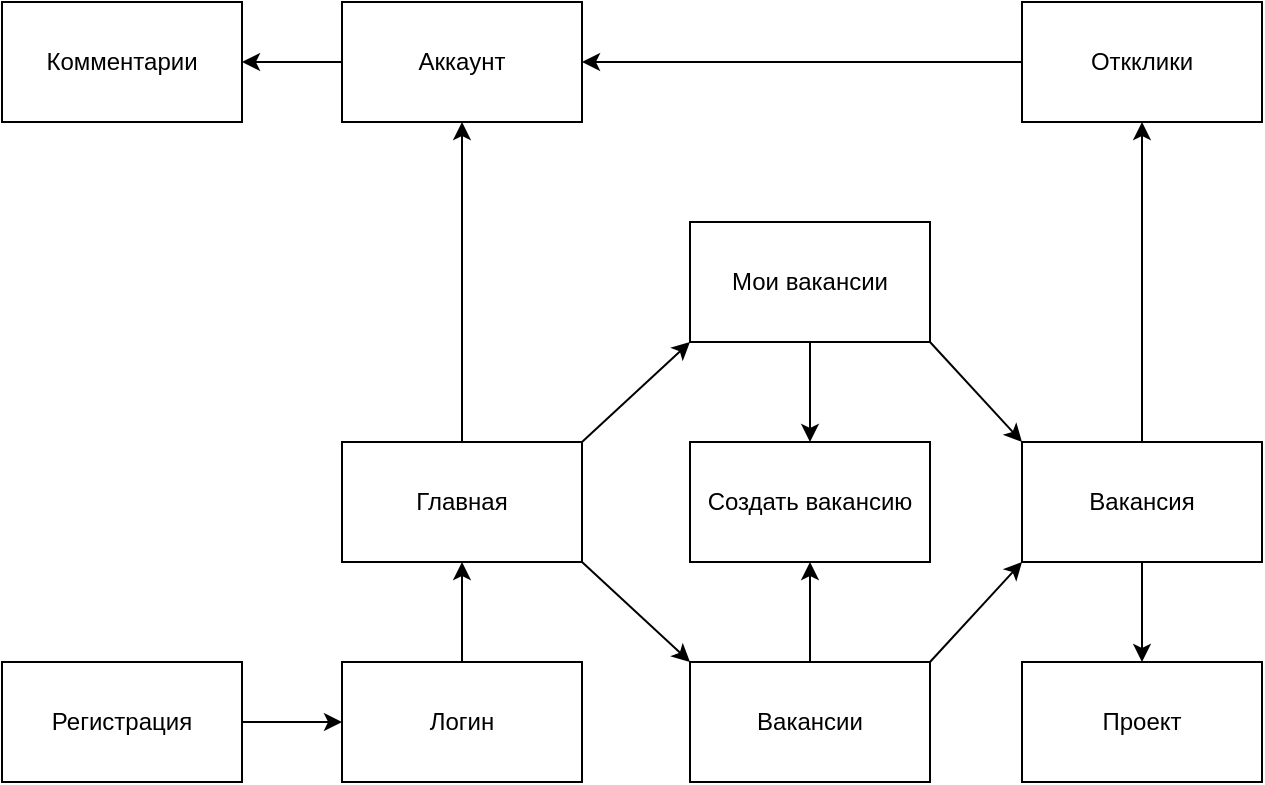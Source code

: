 <mxfile>
    <diagram id="k71YAe6PEH5yp4mZ3fX9" name="Page-1">
        <mxGraphModel dx="1221" dy="717" grid="1" gridSize="10" guides="1" tooltips="1" connect="1" arrows="1" fold="1" page="1" pageScale="1" pageWidth="827" pageHeight="1169" math="0" shadow="0">
            <root>
                <mxCell id="0"/>
                <mxCell id="1" parent="0"/>
                <mxCell id="16" style="edgeStyle=none;html=1;" parent="1" source="2" target="9" edge="1">
                    <mxGeometry relative="1" as="geometry"/>
                </mxCell>
                <mxCell id="19" style="edgeStyle=none;html=1;exitX=1;exitY=0;exitDx=0;exitDy=0;entryX=0;entryY=1;entryDx=0;entryDy=0;" parent="1" source="2" target="7" edge="1">
                    <mxGeometry relative="1" as="geometry"/>
                </mxCell>
                <mxCell id="23" style="edgeStyle=none;html=1;exitX=1;exitY=1;exitDx=0;exitDy=0;entryX=0;entryY=0;entryDx=0;entryDy=0;" edge="1" parent="1" source="2" target="20">
                    <mxGeometry relative="1" as="geometry"/>
                </mxCell>
                <mxCell id="2" value="Главная" style="rounded=0;whiteSpace=wrap;html=1;" parent="1" vertex="1">
                    <mxGeometry x="269" y="300" width="120" height="60" as="geometry"/>
                </mxCell>
                <mxCell id="14" style="edgeStyle=none;html=1;" parent="1" source="3" target="2" edge="1">
                    <mxGeometry relative="1" as="geometry"/>
                </mxCell>
                <mxCell id="3" value="Логин" style="rounded=0;whiteSpace=wrap;html=1;" parent="1" vertex="1">
                    <mxGeometry x="269" y="410" width="120" height="60" as="geometry"/>
                </mxCell>
                <mxCell id="13" style="edgeStyle=none;html=1;" parent="1" source="4" target="3" edge="1">
                    <mxGeometry relative="1" as="geometry"/>
                </mxCell>
                <mxCell id="4" value="Регистрация" style="rounded=0;whiteSpace=wrap;html=1;" parent="1" vertex="1">
                    <mxGeometry x="99" y="410" width="120" height="60" as="geometry"/>
                </mxCell>
                <mxCell id="22" style="edgeStyle=none;html=1;exitX=1;exitY=1;exitDx=0;exitDy=0;entryX=0;entryY=0;entryDx=0;entryDy=0;" edge="1" parent="1" source="7" target="8">
                    <mxGeometry relative="1" as="geometry"/>
                </mxCell>
                <mxCell id="28" style="edgeStyle=none;html=1;exitX=0.5;exitY=1;exitDx=0;exitDy=0;entryX=0.5;entryY=0;entryDx=0;entryDy=0;" edge="1" parent="1" source="7" target="27">
                    <mxGeometry relative="1" as="geometry"/>
                </mxCell>
                <mxCell id="7" value="Мои вакансии" style="rounded=0;whiteSpace=wrap;html=1;" parent="1" vertex="1">
                    <mxGeometry x="443" y="190" width="120" height="60" as="geometry"/>
                </mxCell>
                <mxCell id="26" style="edgeStyle=none;html=1;" edge="1" parent="1" source="8" target="21">
                    <mxGeometry relative="1" as="geometry"/>
                </mxCell>
                <mxCell id="33" style="edgeStyle=none;html=1;" edge="1" parent="1" source="8" target="32">
                    <mxGeometry relative="1" as="geometry"/>
                </mxCell>
                <mxCell id="8" value="Вакансия" style="rounded=0;whiteSpace=wrap;html=1;" parent="1" vertex="1">
                    <mxGeometry x="609" y="300" width="120" height="60" as="geometry"/>
                </mxCell>
                <mxCell id="31" style="edgeStyle=none;html=1;" edge="1" parent="1" source="9" target="30">
                    <mxGeometry relative="1" as="geometry"/>
                </mxCell>
                <mxCell id="9" value="Аккаунт" style="rounded=0;whiteSpace=wrap;html=1;" parent="1" vertex="1">
                    <mxGeometry x="269" y="80" width="120" height="60" as="geometry"/>
                </mxCell>
                <mxCell id="24" style="edgeStyle=none;html=1;entryX=0;entryY=1;entryDx=0;entryDy=0;exitX=1;exitY=0;exitDx=0;exitDy=0;" edge="1" parent="1" source="20" target="8">
                    <mxGeometry relative="1" as="geometry"/>
                </mxCell>
                <mxCell id="29" style="edgeStyle=none;html=1;" edge="1" parent="1" source="20" target="27">
                    <mxGeometry relative="1" as="geometry"/>
                </mxCell>
                <mxCell id="20" value="Вакансии" style="rounded=0;whiteSpace=wrap;html=1;" vertex="1" parent="1">
                    <mxGeometry x="443" y="410" width="120" height="60" as="geometry"/>
                </mxCell>
                <mxCell id="25" style="edgeStyle=none;html=1;" edge="1" parent="1" source="21" target="9">
                    <mxGeometry relative="1" as="geometry"/>
                </mxCell>
                <mxCell id="21" value="Откклики" style="rounded=0;whiteSpace=wrap;html=1;" vertex="1" parent="1">
                    <mxGeometry x="609" y="80" width="120" height="60" as="geometry"/>
                </mxCell>
                <mxCell id="27" value="Создать вакансию" style="rounded=0;whiteSpace=wrap;html=1;" vertex="1" parent="1">
                    <mxGeometry x="443" y="300" width="120" height="60" as="geometry"/>
                </mxCell>
                <mxCell id="30" value="Комментарии" style="rounded=0;whiteSpace=wrap;html=1;" vertex="1" parent="1">
                    <mxGeometry x="99" y="80" width="120" height="60" as="geometry"/>
                </mxCell>
                <mxCell id="32" value="Проект" style="rounded=0;whiteSpace=wrap;html=1;" vertex="1" parent="1">
                    <mxGeometry x="609" y="410" width="120" height="60" as="geometry"/>
                </mxCell>
            </root>
        </mxGraphModel>
    </diagram>
</mxfile>